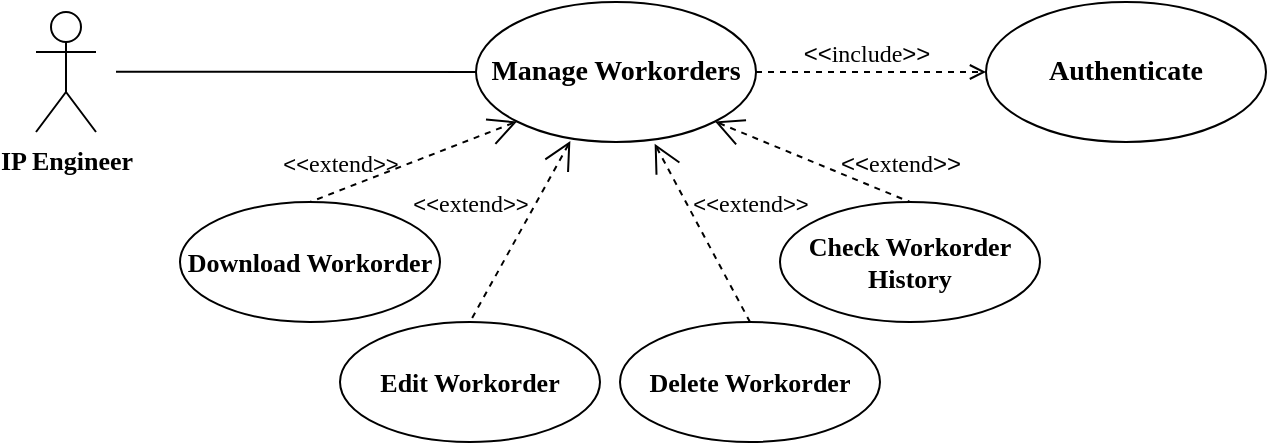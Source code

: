 <mxfile version="13.6.2" type="github"><diagram id="fceYZK4B8EAD64JDlkFU" name="Page-1"><mxGraphModel dx="593" dy="1413" grid="1" gridSize="10" guides="1" tooltips="1" connect="1" arrows="1" fold="1" page="1" pageScale="1" pageWidth="850" pageHeight="1100" math="0" shadow="0" extFonts="Old Standard TT^https://fonts.googleapis.com/css?family=Old+Standard+TT"><root><mxCell id="0"/><mxCell id="1" parent="0"/><mxCell id="c4FxnMG6C0-StjuhTOai-1" value="&lt;font face=&quot;Old Standard TT&quot; size=&quot;1&quot;&gt;&lt;b style=&quot;font-size: 14px&quot;&gt;Manage Workorders&lt;/b&gt;&lt;/font&gt;" style="ellipse;whiteSpace=wrap;html=1;fillColor=none;" vertex="1" parent="1"><mxGeometry x="338" y="-250" width="140" height="70" as="geometry"/></mxCell><mxCell id="c4FxnMG6C0-StjuhTOai-2" value="&lt;b&gt;&lt;font face=&quot;Old Standard TT&quot; style=&quot;font-size: 13px&quot;&gt;Check Workorder History&lt;/font&gt;&lt;/b&gt;" style="ellipse;whiteSpace=wrap;html=1;fillColor=none;" vertex="1" parent="1"><mxGeometry x="490" y="-150" width="130" height="60" as="geometry"/></mxCell><mxCell id="c4FxnMG6C0-StjuhTOai-3" value="&lt;font face=&quot;Old Standard TT&quot; size=&quot;1&quot;&gt;&lt;b style=&quot;font-size: 13px&quot;&gt;Download Workorder&lt;/b&gt;&lt;/font&gt;" style="ellipse;whiteSpace=wrap;html=1;fillColor=none;" vertex="1" parent="1"><mxGeometry x="190" y="-150" width="130" height="60" as="geometry"/></mxCell><mxCell id="c4FxnMG6C0-StjuhTOai-4" value="&lt;font style=&quot;font-size: 12px&quot;&gt;&amp;lt;&amp;lt;&lt;font face=&quot;Old Standard TT&quot; style=&quot;font-size: 12px&quot;&gt;extend&lt;/font&gt;&amp;gt;&amp;gt;&lt;/font&gt;" style="edgeStyle=none;html=1;startArrow=open;endArrow=none;startSize=12;verticalAlign=bottom;dashed=1;labelBackgroundColor=none;entryX=0.5;entryY=0;entryDx=0;entryDy=0;exitX=1;exitY=1;exitDx=0;exitDy=0;" edge="1" parent="1" source="c4FxnMG6C0-StjuhTOai-1" target="c4FxnMG6C0-StjuhTOai-2"><mxGeometry x="0.84" y="7" width="160" relative="1" as="geometry"><mxPoint x="428" y="-160" as="sourcePoint"/><mxPoint x="378" y="-180" as="targetPoint"/><mxPoint as="offset"/></mxGeometry></mxCell><mxCell id="c4FxnMG6C0-StjuhTOai-5" value="&amp;lt;&amp;lt;&lt;font face=&quot;Old Standard TT&quot; style=&quot;font-size: 12px&quot;&gt;extend&lt;/font&gt;&amp;gt;&amp;gt;" style="edgeStyle=none;html=1;startArrow=open;endArrow=none;startSize=12;verticalAlign=bottom;dashed=1;labelBackgroundColor=none;entryX=0.5;entryY=0;entryDx=0;entryDy=0;exitX=0;exitY=1;exitDx=0;exitDy=0;" edge="1" parent="1" source="c4FxnMG6C0-StjuhTOai-1" target="c4FxnMG6C0-StjuhTOai-3"><mxGeometry x="0.682" y="-4" width="160" relative="1" as="geometry"><mxPoint x="360" y="-160" as="sourcePoint"/><mxPoint x="338" y="-210" as="targetPoint"/><mxPoint as="offset"/></mxGeometry></mxCell><mxCell id="c4FxnMG6C0-StjuhTOai-6" value="&lt;font face=&quot;Old Standard TT&quot; size=&quot;1&quot;&gt;&lt;b style=&quot;font-size: 13px&quot;&gt;IP Engineer&lt;/b&gt;&lt;/font&gt;" style="shape=umlActor;html=1;verticalLabelPosition=bottom;verticalAlign=top;align=center;" vertex="1" parent="1"><mxGeometry x="118" y="-245" width="30" height="60" as="geometry"/></mxCell><mxCell id="c4FxnMG6C0-StjuhTOai-7" value="" style="edgeStyle=none;html=1;endArrow=none;verticalAlign=bottom;entryX=0;entryY=0.5;entryDx=0;entryDy=0;" edge="1" parent="1" target="c4FxnMG6C0-StjuhTOai-1"><mxGeometry width="160" relative="1" as="geometry"><mxPoint x="158" y="-215.17" as="sourcePoint"/><mxPoint x="333" y="-215.17" as="targetPoint"/></mxGeometry></mxCell><mxCell id="c4FxnMG6C0-StjuhTOai-8" value="&lt;font face=&quot;Old Standard TT&quot;&gt;&lt;span style=&quot;font-size: 14px&quot;&gt;&lt;b&gt;Authenticate&lt;/b&gt;&lt;/span&gt;&lt;/font&gt;" style="ellipse;whiteSpace=wrap;html=1;fillColor=none;" vertex="1" parent="1"><mxGeometry x="593" y="-250" width="140" height="70" as="geometry"/></mxCell><mxCell id="c4FxnMG6C0-StjuhTOai-9" value="&lt;font style=&quot;font-size: 12px&quot;&gt;&amp;lt;&amp;lt;&lt;font face=&quot;Old Standard TT&quot; style=&quot;font-size: 12px&quot;&gt;include&lt;/font&gt;&amp;gt;&amp;gt;&lt;/font&gt;" style="edgeStyle=none;html=1;endArrow=open;verticalAlign=bottom;dashed=1;labelBackgroundColor=none;exitX=1;exitY=0.5;exitDx=0;exitDy=0;entryX=0;entryY=0.5;entryDx=0;entryDy=0;" edge="1" parent="1" target="c4FxnMG6C0-StjuhTOai-8" source="c4FxnMG6C0-StjuhTOai-1"><mxGeometry x="-0.043" width="160" relative="1" as="geometry"><mxPoint x="478" y="-215" as="sourcePoint"/><mxPoint x="633" y="-215" as="targetPoint"/><Array as="points"/><mxPoint as="offset"/></mxGeometry></mxCell><mxCell id="c4FxnMG6C0-StjuhTOai-10" value="&lt;font face=&quot;Old Standard TT&quot; size=&quot;1&quot;&gt;&lt;b style=&quot;font-size: 13px&quot;&gt;Edit Workorder&lt;/b&gt;&lt;/font&gt;" style="ellipse;whiteSpace=wrap;html=1;fillColor=none;" vertex="1" parent="1"><mxGeometry x="270" y="-90" width="130" height="60" as="geometry"/></mxCell><mxCell id="c4FxnMG6C0-StjuhTOai-11" value="&lt;font face=&quot;Old Standard TT&quot; size=&quot;1&quot;&gt;&lt;b style=&quot;font-size: 13px&quot;&gt;Delete Workorder&lt;/b&gt;&lt;/font&gt;" style="ellipse;whiteSpace=wrap;html=1;fillColor=none;" vertex="1" parent="1"><mxGeometry x="410" y="-90" width="130" height="60" as="geometry"/></mxCell><mxCell id="c4FxnMG6C0-StjuhTOai-12" value="&amp;lt;&amp;lt;&lt;font face=&quot;Old Standard TT&quot; style=&quot;font-size: 12px&quot;&gt;extend&lt;/font&gt;&amp;gt;&amp;gt;" style="edgeStyle=none;html=1;startArrow=open;endArrow=none;startSize=12;verticalAlign=bottom;dashed=1;labelBackgroundColor=none;entryX=0.5;entryY=0;entryDx=0;entryDy=0;exitX=0.337;exitY=0.993;exitDx=0;exitDy=0;exitPerimeter=0;" edge="1" parent="1" source="c4FxnMG6C0-StjuhTOai-1" target="c4FxnMG6C0-StjuhTOai-10"><mxGeometry x="0.155" y="-24" width="160" relative="1" as="geometry"><mxPoint x="368.503" y="-180.251" as="sourcePoint"/><mxPoint x="265" y="-140" as="targetPoint"/><mxPoint as="offset"/></mxGeometry></mxCell><mxCell id="c4FxnMG6C0-StjuhTOai-13" value="&amp;lt;&amp;lt;&lt;font face=&quot;Old Standard TT&quot; style=&quot;font-size: 12px&quot;&gt;extend&lt;/font&gt;&amp;gt;&amp;gt;" style="edgeStyle=none;html=1;startArrow=open;endArrow=none;startSize=12;verticalAlign=bottom;dashed=1;labelBackgroundColor=none;entryX=0.5;entryY=0;entryDx=0;entryDy=0;exitX=0.638;exitY=1.012;exitDx=0;exitDy=0;exitPerimeter=0;" edge="1" parent="1" source="c4FxnMG6C0-StjuhTOai-1" target="c4FxnMG6C0-StjuhTOai-11"><mxGeometry x="0.128" y="24" width="160" relative="1" as="geometry"><mxPoint x="378.503" y="-170.251" as="sourcePoint"/><mxPoint x="275" y="-130" as="targetPoint"/><mxPoint as="offset"/></mxGeometry></mxCell></root></mxGraphModel></diagram></mxfile>